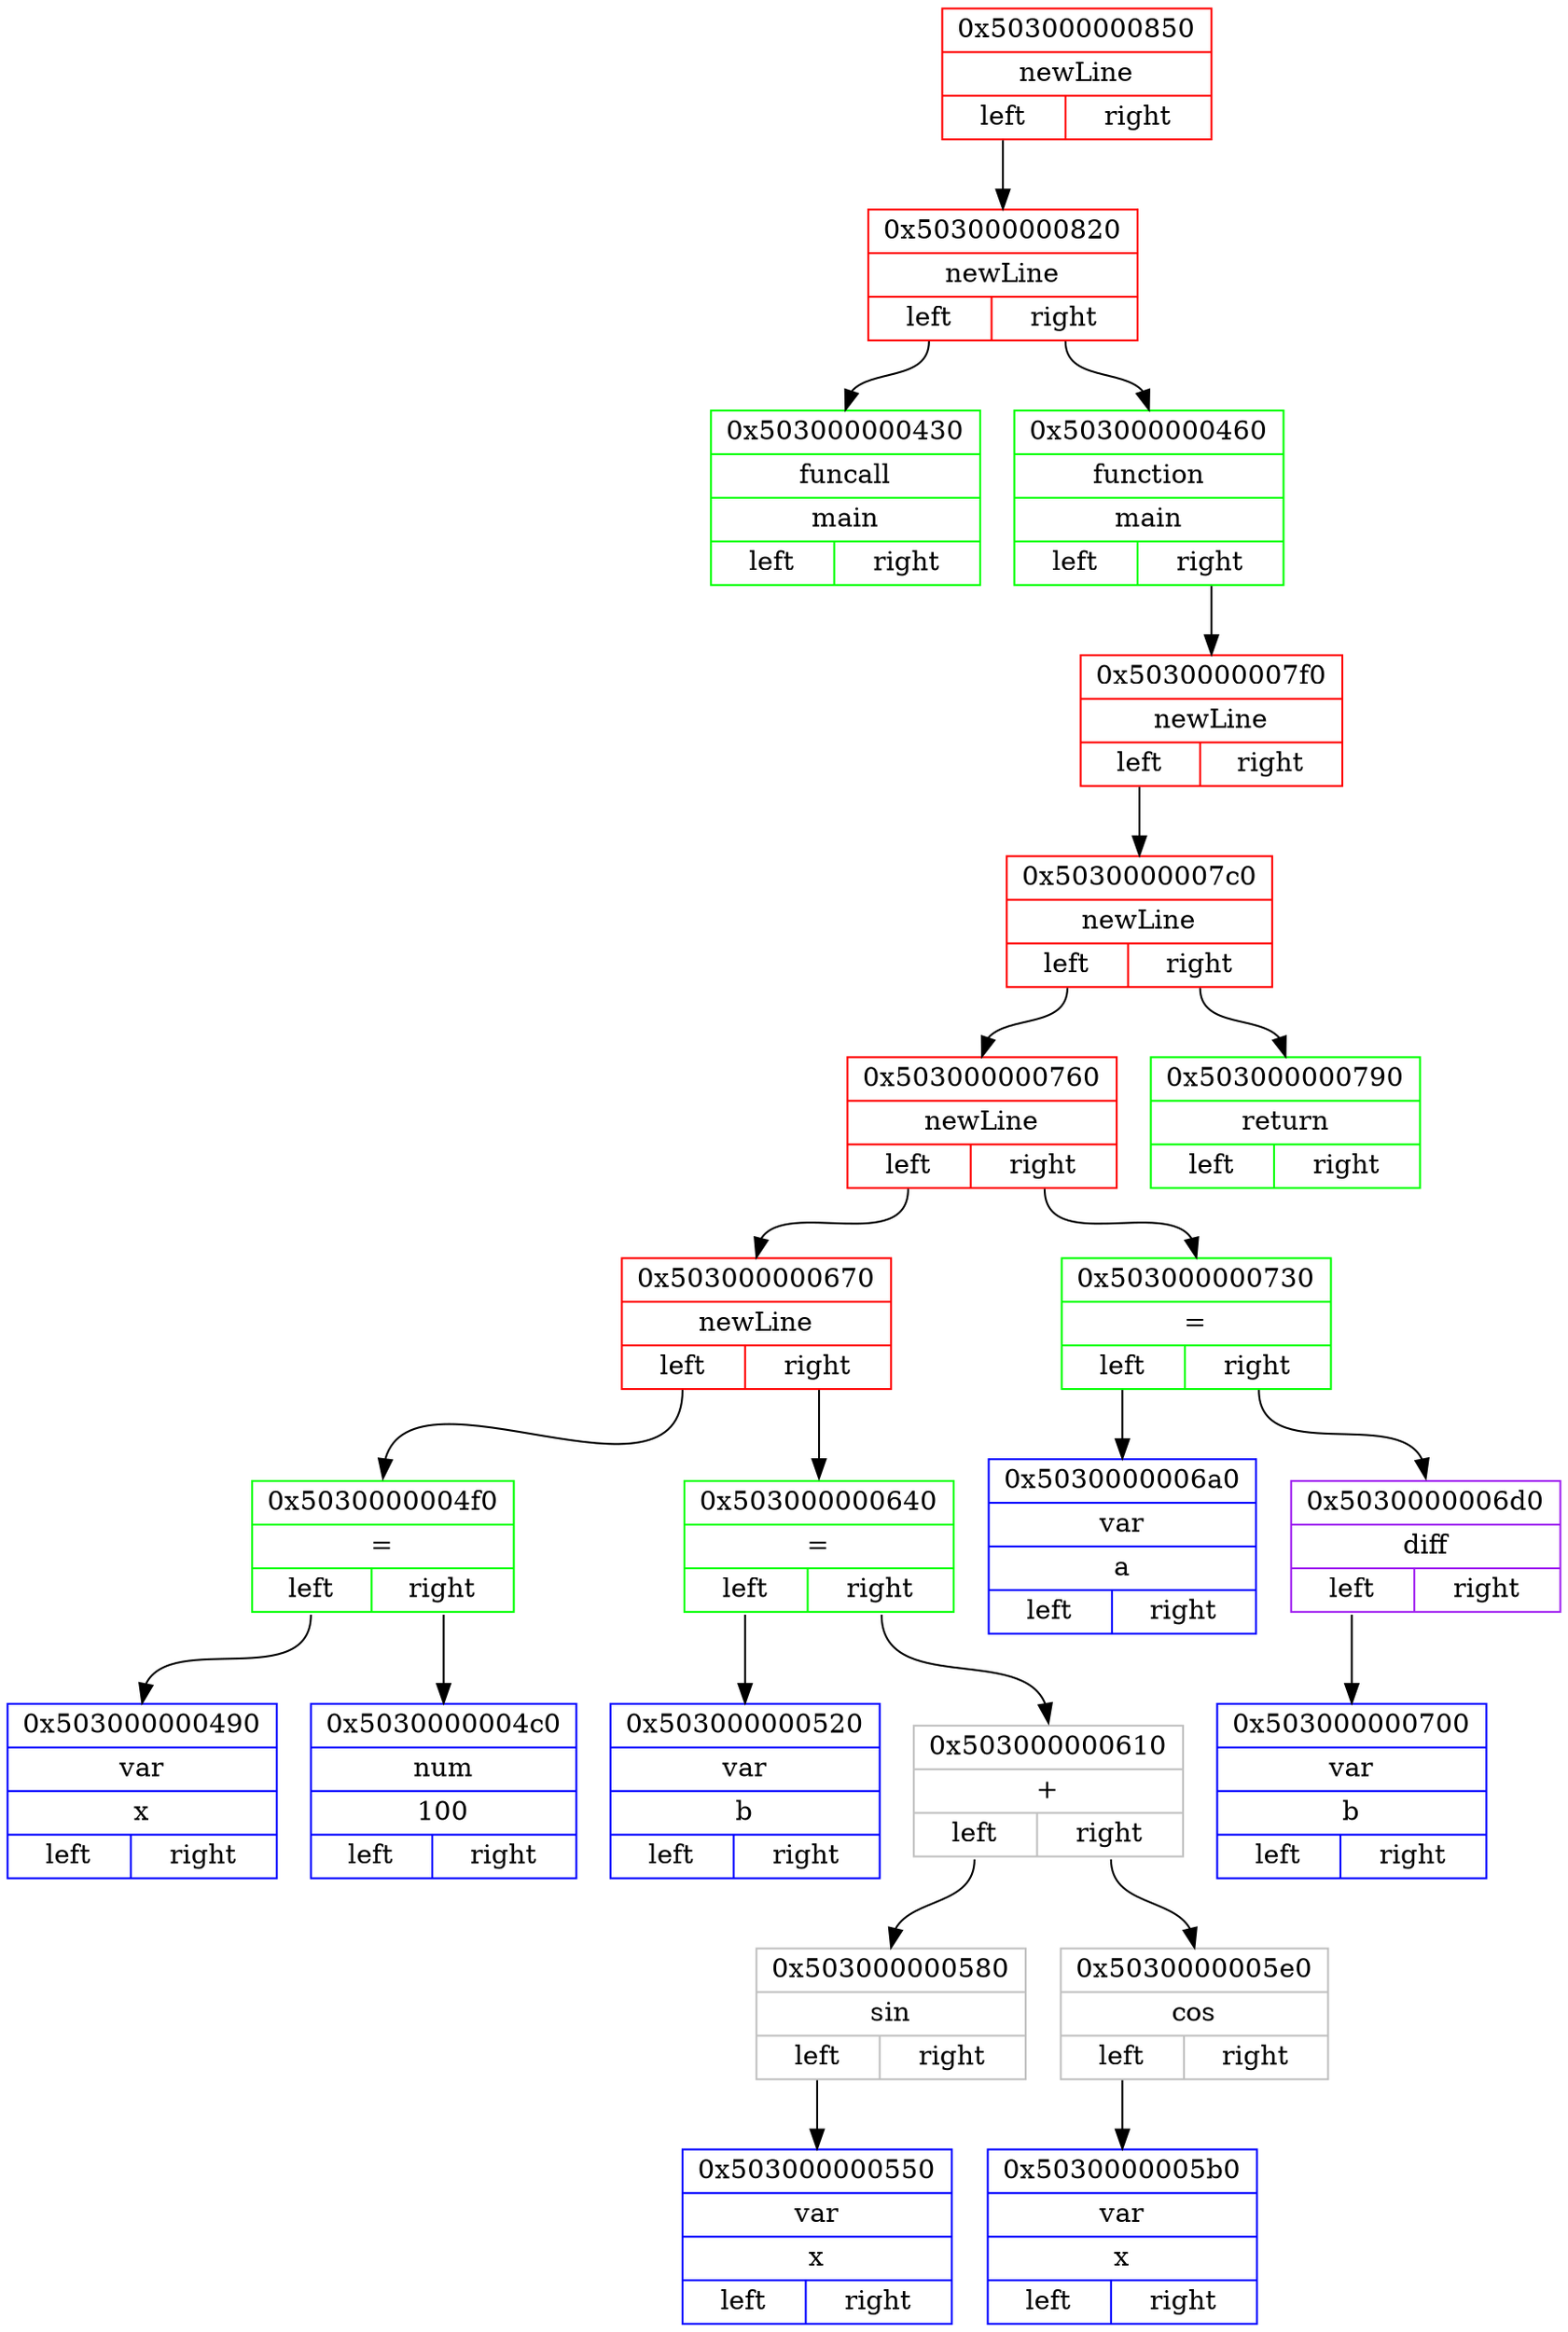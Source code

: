 digraph
{ 
rankdir=HR;

node0x503000000850 [ shape=record, color = red rank = 1, label= "{ 0x503000000850 | newLine |         {<n0x503000000850_l> left | <n0x503000000850_r> right}} " ];
node0x503000000820 [ shape=record, color = red rank = 2, label= "{ 0x503000000820 | newLine |         {<n0x503000000820_l> left | <n0x503000000820_r> right}} " ];
node0x503000000430 [ shape=record, color = green rank = 3, label= "{ 0x503000000430 | funcall | main |         {<n0x503000000430_l> left | <n0x503000000430_r> right}} " ];
node0x503000000820:<n0x503000000820_l>:s -> node0x503000000430:n [ color = black; ]
node0x503000000460 [ shape=record, color = green rank = 4, label= "{ 0x503000000460 | function | main |         {<n0x503000000460_l> left | <n0x503000000460_r> right}} " ];
node0x5030000007f0 [ shape=record, color = red rank = 5, label= "{ 0x5030000007f0 | newLine |         {<n0x5030000007f0_l> left | <n0x5030000007f0_r> right}} " ];
node0x5030000007c0 [ shape=record, color = red rank = 6, label= "{ 0x5030000007c0 | newLine |         {<n0x5030000007c0_l> left | <n0x5030000007c0_r> right}} " ];
node0x503000000760 [ shape=record, color = red rank = 7, label= "{ 0x503000000760 | newLine |         {<n0x503000000760_l> left | <n0x503000000760_r> right}} " ];
node0x503000000670 [ shape=record, color = red rank = 8, label= "{ 0x503000000670 | newLine |         {<n0x503000000670_l> left | <n0x503000000670_r> right}} " ];
node0x5030000004f0 [ shape=record, color = green rank = 9, label= "{ 0x5030000004f0 | = |         {<n0x5030000004f0_l> left | <n0x5030000004f0_r> right}} " ];
node0x503000000490 [ shape=record, color = blue rank = 10, label= "{ 0x503000000490 | var | x |         {<n0x503000000490_l> left | <n0x503000000490_r> right}} " ];
node0x5030000004f0:<n0x5030000004f0_l>:s -> node0x503000000490:n [ color = black; ]
node0x5030000004c0 [ shape=record, color = blue rank = 11, label= "{ 0x5030000004c0 | num | 100 |         {<n0x5030000004c0_l> left | <n0x5030000004c0_r> right}} " ];
node0x5030000004f0:<n0x5030000004f0_r>:s -> node0x5030000004c0:n [ color = black; ]
node0x503000000670:<n0x503000000670_l>:s -> node0x5030000004f0:n [ color = black; ]
node0x503000000640 [ shape=record, color = green rank = 10, label= "{ 0x503000000640 | = |         {<n0x503000000640_l> left | <n0x503000000640_r> right}} " ];
node0x503000000520 [ shape=record, color = blue rank = 11, label= "{ 0x503000000520 | var | b |         {<n0x503000000520_l> left | <n0x503000000520_r> right}} " ];
node0x503000000640:<n0x503000000640_l>:s -> node0x503000000520:n [ color = black; ]
node0x503000000610 [ shape=record, color = grey rank = 12, label= "{ 0x503000000610 | + |         {<n0x503000000610_l> left | <n0x503000000610_r> right}} " ];
node0x503000000580 [ shape=record, color = grey rank = 13, label= "{ 0x503000000580 | sin |         {<n0x503000000580_l> left | <n0x503000000580_r> right}} " ];
node0x503000000550 [ shape=record, color = blue rank = 14, label= "{ 0x503000000550 | var | x |         {<n0x503000000550_l> left | <n0x503000000550_r> right}} " ];
node0x503000000580:<n0x503000000580_l>:s -> node0x503000000550:n [ color = black; ]
node0x503000000610:<n0x503000000610_l>:s -> node0x503000000580:n [ color = black; ]
node0x5030000005e0 [ shape=record, color = grey rank = 14, label= "{ 0x5030000005e0 | cos |         {<n0x5030000005e0_l> left | <n0x5030000005e0_r> right}} " ];
node0x5030000005b0 [ shape=record, color = blue rank = 15, label= "{ 0x5030000005b0 | var | x |         {<n0x5030000005b0_l> left | <n0x5030000005b0_r> right}} " ];
node0x5030000005e0:<n0x5030000005e0_l>:s -> node0x5030000005b0:n [ color = black; ]
node0x503000000610:<n0x503000000610_r>:s -> node0x5030000005e0:n [ color = black; ]
node0x503000000640:<n0x503000000640_r>:s -> node0x503000000610:n [ color = black; ]
node0x503000000670:<n0x503000000670_r>:s -> node0x503000000640:n [ color = black; ]
node0x503000000760:<n0x503000000760_l>:s -> node0x503000000670:n [ color = black; ]
node0x503000000730 [ shape=record, color = green rank = 9, label= "{ 0x503000000730 | = |         {<n0x503000000730_l> left | <n0x503000000730_r> right}} " ];
node0x5030000006a0 [ shape=record, color = blue rank = 10, label= "{ 0x5030000006a0 | var | a |         {<n0x5030000006a0_l> left | <n0x5030000006a0_r> right}} " ];
node0x503000000730:<n0x503000000730_l>:s -> node0x5030000006a0:n [ color = black; ]
node0x5030000006d0 [ shape=record, color = purple rank = 11, label= "{ 0x5030000006d0 | diff |         {<n0x5030000006d0_l> left | <n0x5030000006d0_r> right}} " ];
node0x503000000700 [ shape=record, color = blue rank = 12, label= "{ 0x503000000700 | var | b |         {<n0x503000000700_l> left | <n0x503000000700_r> right}} " ];
node0x5030000006d0:<n0x5030000006d0_l>:s -> node0x503000000700:n [ color = black; ]
node0x503000000730:<n0x503000000730_r>:s -> node0x5030000006d0:n [ color = black; ]
node0x503000000760:<n0x503000000760_r>:s -> node0x503000000730:n [ color = black; ]
node0x5030000007c0:<n0x5030000007c0_l>:s -> node0x503000000760:n [ color = black; ]
node0x503000000790 [ shape=record, color = green rank = 8, label= "{ 0x503000000790 | return |         {<n0x503000000790_l> left | <n0x503000000790_r> right}} " ];
node0x5030000007c0:<n0x5030000007c0_r>:s -> node0x503000000790:n [ color = black; ]
node0x5030000007f0:<n0x5030000007f0_l>:s -> node0x5030000007c0:n [ color = black; ]
node0x503000000460:<n0x503000000460_r>:s -> node0x5030000007f0:n [ color = black; ]
node0x503000000820:<n0x503000000820_r>:s -> node0x503000000460:n [ color = black; ]
node0x503000000850:<n0x503000000850_l>:s -> node0x503000000820:n [ color = black; ]
}
